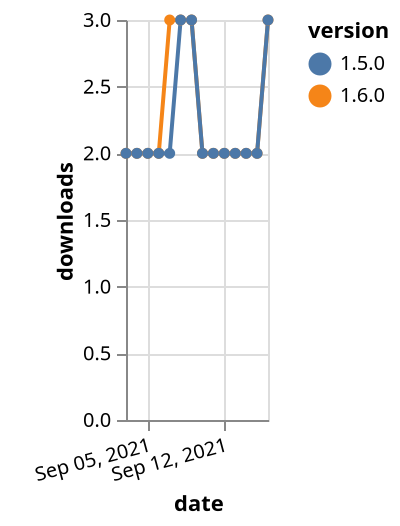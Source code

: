 {"$schema": "https://vega.github.io/schema/vega-lite/v5.json", "description": "A simple bar chart with embedded data.", "data": {"values": [{"date": "2021-09-03", "total": 2454, "delta": 2, "version": "1.6.0"}, {"date": "2021-09-04", "total": 2456, "delta": 2, "version": "1.6.0"}, {"date": "2021-09-05", "total": 2458, "delta": 2, "version": "1.6.0"}, {"date": "2021-09-06", "total": 2460, "delta": 2, "version": "1.6.0"}, {"date": "2021-09-07", "total": 2463, "delta": 3, "version": "1.6.0"}, {"date": "2021-09-08", "total": 2466, "delta": 3, "version": "1.6.0"}, {"date": "2021-09-09", "total": 2469, "delta": 3, "version": "1.6.0"}, {"date": "2021-09-10", "total": 2471, "delta": 2, "version": "1.6.0"}, {"date": "2021-09-11", "total": 2473, "delta": 2, "version": "1.6.0"}, {"date": "2021-09-12", "total": 2475, "delta": 2, "version": "1.6.0"}, {"date": "2021-09-13", "total": 2477, "delta": 2, "version": "1.6.0"}, {"date": "2021-09-14", "total": 2479, "delta": 2, "version": "1.6.0"}, {"date": "2021-09-15", "total": 2481, "delta": 2, "version": "1.6.0"}, {"date": "2021-09-16", "total": 2484, "delta": 3, "version": "1.6.0"}, {"date": "2021-09-03", "total": 2546, "delta": 2, "version": "1.5.0"}, {"date": "2021-09-04", "total": 2548, "delta": 2, "version": "1.5.0"}, {"date": "2021-09-05", "total": 2550, "delta": 2, "version": "1.5.0"}, {"date": "2021-09-06", "total": 2552, "delta": 2, "version": "1.5.0"}, {"date": "2021-09-07", "total": 2554, "delta": 2, "version": "1.5.0"}, {"date": "2021-09-08", "total": 2557, "delta": 3, "version": "1.5.0"}, {"date": "2021-09-09", "total": 2560, "delta": 3, "version": "1.5.0"}, {"date": "2021-09-10", "total": 2562, "delta": 2, "version": "1.5.0"}, {"date": "2021-09-11", "total": 2564, "delta": 2, "version": "1.5.0"}, {"date": "2021-09-12", "total": 2566, "delta": 2, "version": "1.5.0"}, {"date": "2021-09-13", "total": 2568, "delta": 2, "version": "1.5.0"}, {"date": "2021-09-14", "total": 2570, "delta": 2, "version": "1.5.0"}, {"date": "2021-09-15", "total": 2572, "delta": 2, "version": "1.5.0"}, {"date": "2021-09-16", "total": 2575, "delta": 3, "version": "1.5.0"}]}, "width": "container", "mark": {"type": "line", "point": {"filled": true}}, "encoding": {"x": {"field": "date", "type": "temporal", "timeUnit": "yearmonthdate", "title": "date", "axis": {"labelAngle": -15}}, "y": {"field": "delta", "type": "quantitative", "title": "downloads"}, "color": {"field": "version", "type": "nominal"}, "tooltip": {"field": "delta"}}}